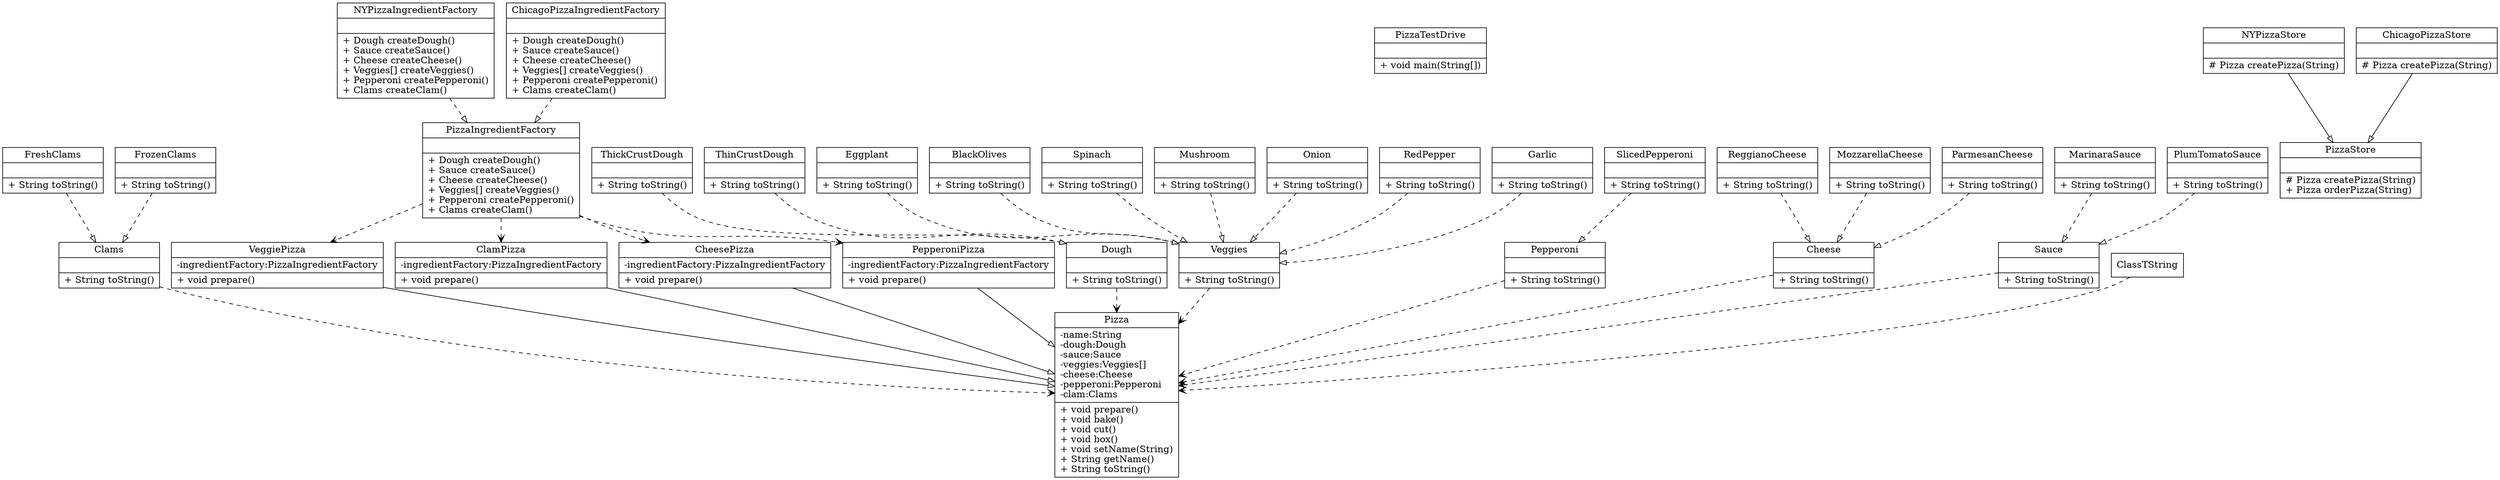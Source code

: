 digraph G {

fontname = "Bitstream Vera Sans"
fontsize = 8

node [shape = "record" ]
ClassTFreshClams [label = "{FreshClams||+ String toString()\l}" ]

node [shape = "record" ]
ClassTVeggiePizza [label = "{VeggiePizza|-ingredientFactory:PizzaIngredientFactory\l|+ void prepare()\l}" ]

node [shape = "record" ]
ClassTClams [label = "{Clams||+ String toString()\l}" ]

node [shape = "record" ]
ClassTEggplant [label = "{Eggplant||+ String toString()\l}" ]

node [shape = "record" ]
ClassTReggianoCheese [label = "{ReggianoCheese||+ String toString()\l}" ]

node [shape = "record" ]
ClassTBlackOlives [label = "{BlackOlives||+ String toString()\l}" ]

node [shape = "record" ]
ClassTPizza [label = "{Pizza|-name:String\l-dough:Dough\l-sauce:Sauce\l-veggies:Veggies[]\l-cheese:Cheese\l-pepperoni:Pepperoni\l-clam:Clams\l|+ void prepare()\l+ void bake()\l+ void cut()\l+ void box()\l+ void setName(String)\l+ String getName()\l+ String toString()\l}" ]

node [shape = "record" ]
ClassTClamPizza [label = "{ClamPizza|-ingredientFactory:PizzaIngredientFactory\l|+ void prepare()\l}" ]

node [shape = "record" ]
ClassTPizzaTestDrive [label = "{PizzaTestDrive||+ void main(String[])\l}" ]

node [shape = "record" ]
ClassTDough [label = "{Dough||+ String toString()\l}" ]

node [shape = "record" ]
ClassTSpinach [label = "{Spinach||+ String toString()\l}" ]

node [shape = "record" ]
ClassTNYPizzaIngredientFactory [label = "{NYPizzaIngredientFactory||+ Dough createDough()\l+ Sauce createSauce()\l+ Cheese createCheese()\l+ Veggies[] createVeggies()\l+ Pepperoni createPepperoni()\l+ Clams createClam()\l}" ]

node [shape = "record" ]
ClassTVeggies [label = "{Veggies||+ String toString()\l}" ]

node [shape = "record" ]
ClassTFrozenClams [label = "{FrozenClams||+ String toString()\l}" ]

node [shape = "record" ]
ClassTPizzaStore [label = "{PizzaStore||# Pizza createPizza(String)\l+ Pizza orderPizza(String)\l}" ]

node [shape = "record" ]
ClassTPepperoni [label = "{Pepperoni||+ String toString()\l}" ]

node [shape = "record" ]
ClassTSlicedPepperoni [label = "{SlicedPepperoni||+ String toString()\l}" ]

node [shape = "record" ]
ClassTMarinaraSauce [label = "{MarinaraSauce||+ String toString()\l}" ]

node [shape = "record" ]
ClassTMushroom [label = "{Mushroom||+ String toString()\l}" ]

node [shape = "record" ]
ClassTCheese [label = "{Cheese||+ String toString()\l}" ]

node [shape = "record" ]
ClassTSauce [label = "{Sauce||+ String toString()\l}" ]

node [shape = "record" ]
ClassTThickCrustDough [label = "{ThickCrustDough||+ String toString()\l}" ]

node [shape = "record" ]
ClassTOnion [label = "{Onion||+ String toString()\l}" ]

node [shape = "record" ]
ClassTNYPizzaStore [label = "{NYPizzaStore||# Pizza createPizza(String)\l}" ]

node [shape = "record" ]
ClassTRedPepper [label = "{RedPepper||+ String toString()\l}" ]

node [shape = "record" ]
ClassTPlumTomatoSauce [label = "{PlumTomatoSauce||+ String toString()\l}" ]

node [shape = "record" ]
ClassTMozzarellaCheese [label = "{MozzarellaCheese||+ String toString()\l}" ]

node [shape = "record" ]
ClassTPizzaIngredientFactory [label = "{PizzaIngredientFactory||+ Dough createDough()\l+ Sauce createSauce()\l+ Cheese createCheese()\l+ Veggies[] createVeggies()\l+ Pepperoni createPepperoni()\l+ Clams createClam()\l}" ]

node [shape = "record" ]
ClassTThinCrustDough [label = "{ThinCrustDough||+ String toString()\l}" ]

node [shape = "record" ]
ClassTParmesanCheese [label = "{ParmesanCheese||+ String toString()\l}" ]

node [shape = "record" ]
ClassTChicagoPizzaStore [label = "{ChicagoPizzaStore||# Pizza createPizza(String)\l}" ]

node [shape = "record" ]
ClassTCheesePizza [label = "{CheesePizza|-ingredientFactory:PizzaIngredientFactory\l|+ void prepare()\l}" ]

node [shape = "record" ]
ClassTGarlic [label = "{Garlic||+ String toString()\l}" ]

node [shape = "record" ]
ClassTChicagoPizzaIngredientFactory [label = "{ChicagoPizzaIngredientFactory||+ Dough createDough()\l+ Sauce createSauce()\l+ Cheese createCheese()\l+ Veggies[] createVeggies()\l+ Pepperoni createPepperoni()\l+ Clams createClam()\l}" ]

node [shape = "record" ]
ClassTPepperoniPizza [label = "{PepperoniPizza|-ingredientFactory:PizzaIngredientFactory\l|+ void prepare()\l}" ]

edge [arrowhead = "empty" style = "dashed" ]
ClassTGarlic -> ClassTVeggies

edge [arrowhead = "vee" style = "dashed" ]
ClassTSauce -> ClassTPizza

edge [arrowhead = "empty" style = solid ]
ClassTPepperoniPizza -> ClassTPizza

edge [arrowhead = "empty" style = solid ]
ClassTVeggiePizza -> ClassTPizza

edge [arrowhead = "vee" style = "dashed" ]
ClassTPizzaIngredientFactory -> ClassTCheesePizza

edge [arrowhead = "vee" style = "dashed" ]
ClassTString -> ClassTPizza

edge [arrowhead = "empty" style = "dashed" ]
ClassTPlumTomatoSauce -> ClassTSauce

edge [arrowhead = "empty" style = solid ]
ClassTClamPizza -> ClassTPizza

edge [arrowhead = "empty" style = "dashed" ]
ClassTRedPepper -> ClassTVeggies

edge [arrowhead = "empty" style = "dashed" ]
ClassTMarinaraSauce -> ClassTSauce

edge [arrowhead = "empty" style = solid ]
ClassTNYPizzaStore -> ClassTPizzaStore

edge [arrowhead = "empty" style = "dashed" ]
ClassTFrozenClams -> ClassTClams

edge [arrowhead = "vee" style = "dashed" ]
ClassTPizzaIngredientFactory -> ClassTPepperoniPizza

edge [arrowhead = "vee" style = "dashed" ]
ClassTPizzaIngredientFactory -> ClassTVeggiePizza

edge [arrowhead = "vee" style = "dashed" ]
ClassTClams -> ClassTPizza

edge [arrowhead = "empty" style = "dashed" ]
ClassTMozzarellaCheese -> ClassTCheese

edge [arrowhead = "empty" style = "dashed" ]
ClassTNYPizzaIngredientFactory -> ClassTPizzaIngredientFactory

edge [arrowhead = "empty" style = solid ]
ClassTChicagoPizzaStore -> ClassTPizzaStore

edge [arrowhead = "empty" style = "dashed" ]
ClassTSpinach -> ClassTVeggies

edge [arrowhead = "empty" style = "dashed" ]
ClassTParmesanCheese -> ClassTCheese

edge [arrowhead = "empty" style = "dashed" ]
ClassTEggplant -> ClassTVeggies

edge [arrowhead = "empty" style = "dashed" ]
ClassTMushroom -> ClassTVeggies

edge [arrowhead = "empty" style = "dashed" ]
ClassTReggianoCheese -> ClassTCheese

edge [arrowhead = "empty" style = "dashed" ]
ClassTFreshClams -> ClassTClams

edge [arrowhead = "empty" style = "dashed" ]
ClassTSlicedPepperoni -> ClassTPepperoni

edge [arrowhead = "vee" style = "dashed" ]
ClassTPizzaIngredientFactory -> ClassTClamPizza

edge [arrowhead = "empty" style = "dashed" ]
ClassTThinCrustDough -> ClassTDough

edge [arrowhead = "empty" style = "dashed" ]
ClassTOnion -> ClassTVeggies

edge [arrowhead = "empty" style = solid ]
ClassTCheesePizza -> ClassTPizza

edge [arrowhead = "empty" style = "dashed" ]
ClassTBlackOlives -> ClassTVeggies

edge [arrowhead = "vee" style = "dashed" ]
ClassTCheese -> ClassTPizza

edge [arrowhead = "vee" style = "dashed" ]
ClassTVeggies -> ClassTPizza

edge [arrowhead = "empty" style = "dashed" ]
ClassTChicagoPizzaIngredientFactory -> ClassTPizzaIngredientFactory

edge [arrowhead = "empty" style = "dashed" ]
ClassTThickCrustDough -> ClassTDough

edge [arrowhead = "vee" style = "dashed" ]
ClassTPepperoni -> ClassTPizza

edge [arrowhead = "vee" style = "dashed" ]
ClassTDough -> ClassTPizza

}